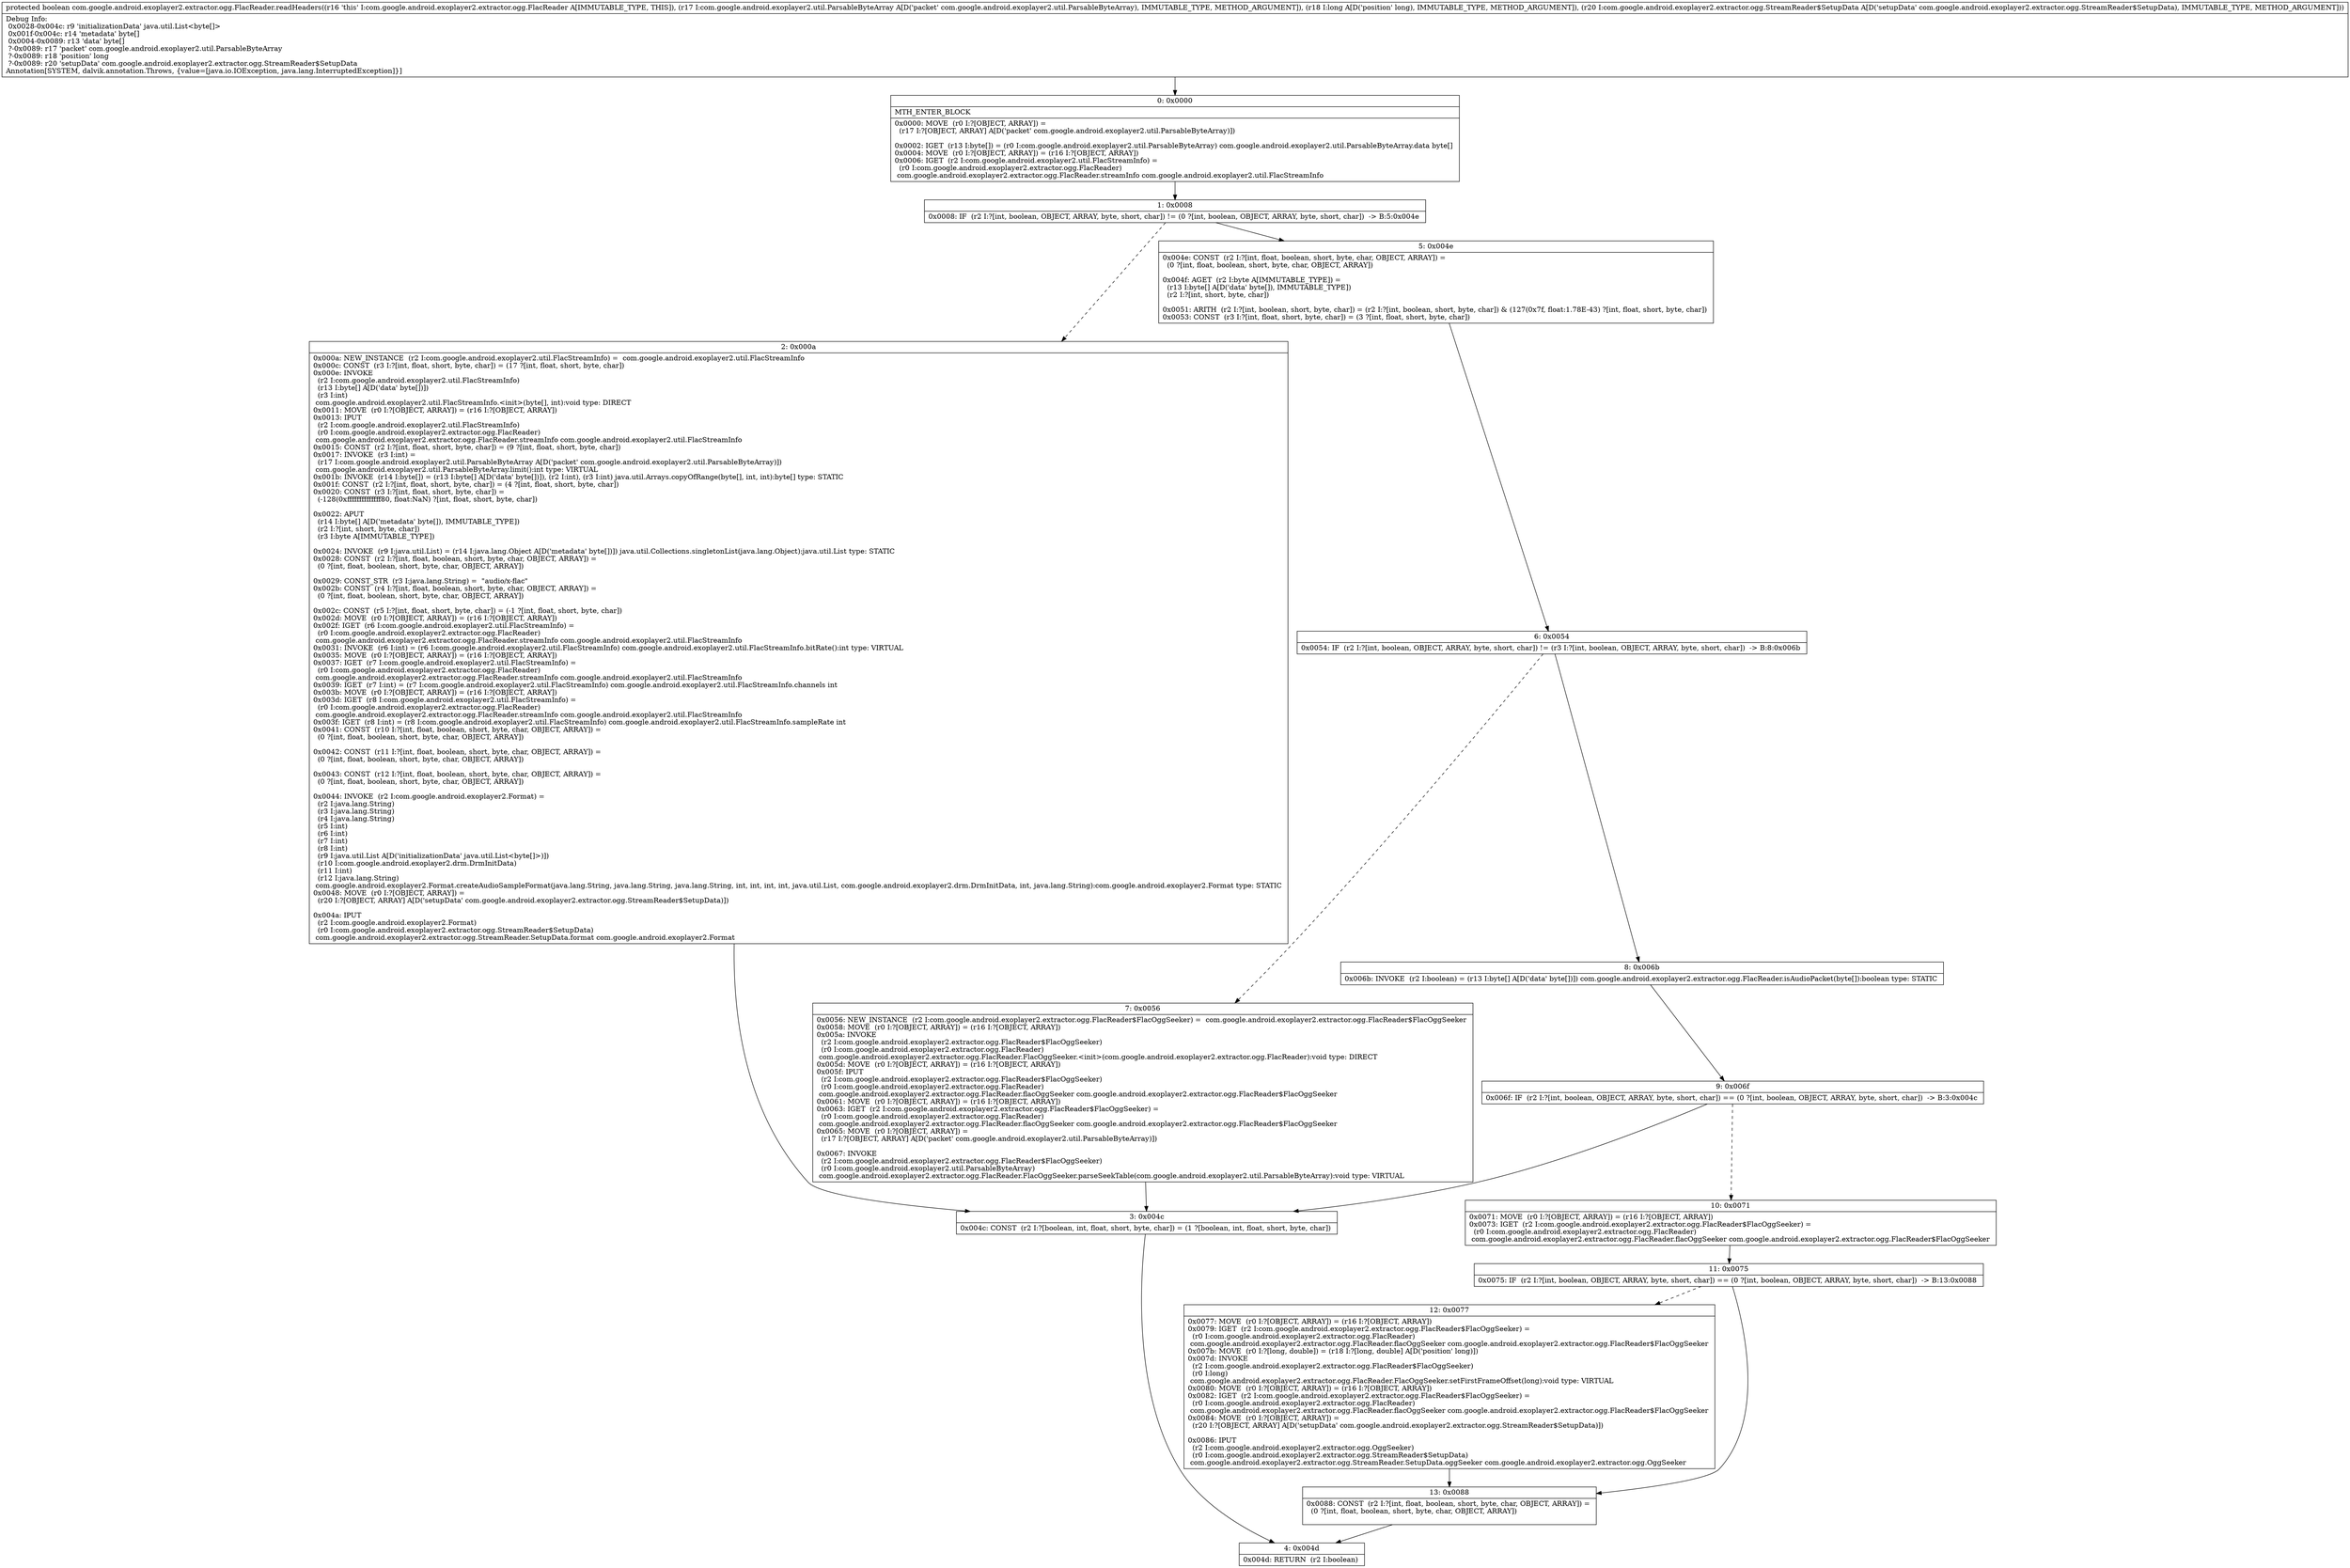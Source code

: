 digraph "CFG forcom.google.android.exoplayer2.extractor.ogg.FlacReader.readHeaders(Lcom\/google\/android\/exoplayer2\/util\/ParsableByteArray;JLcom\/google\/android\/exoplayer2\/extractor\/ogg\/StreamReader$SetupData;)Z" {
Node_0 [shape=record,label="{0\:\ 0x0000|MTH_ENTER_BLOCK\l|0x0000: MOVE  (r0 I:?[OBJECT, ARRAY]) = \l  (r17 I:?[OBJECT, ARRAY] A[D('packet' com.google.android.exoplayer2.util.ParsableByteArray)])\l \l0x0002: IGET  (r13 I:byte[]) = (r0 I:com.google.android.exoplayer2.util.ParsableByteArray) com.google.android.exoplayer2.util.ParsableByteArray.data byte[] \l0x0004: MOVE  (r0 I:?[OBJECT, ARRAY]) = (r16 I:?[OBJECT, ARRAY]) \l0x0006: IGET  (r2 I:com.google.android.exoplayer2.util.FlacStreamInfo) = \l  (r0 I:com.google.android.exoplayer2.extractor.ogg.FlacReader)\l com.google.android.exoplayer2.extractor.ogg.FlacReader.streamInfo com.google.android.exoplayer2.util.FlacStreamInfo \l}"];
Node_1 [shape=record,label="{1\:\ 0x0008|0x0008: IF  (r2 I:?[int, boolean, OBJECT, ARRAY, byte, short, char]) != (0 ?[int, boolean, OBJECT, ARRAY, byte, short, char])  \-\> B:5:0x004e \l}"];
Node_2 [shape=record,label="{2\:\ 0x000a|0x000a: NEW_INSTANCE  (r2 I:com.google.android.exoplayer2.util.FlacStreamInfo) =  com.google.android.exoplayer2.util.FlacStreamInfo \l0x000c: CONST  (r3 I:?[int, float, short, byte, char]) = (17 ?[int, float, short, byte, char]) \l0x000e: INVOKE  \l  (r2 I:com.google.android.exoplayer2.util.FlacStreamInfo)\l  (r13 I:byte[] A[D('data' byte[])])\l  (r3 I:int)\l com.google.android.exoplayer2.util.FlacStreamInfo.\<init\>(byte[], int):void type: DIRECT \l0x0011: MOVE  (r0 I:?[OBJECT, ARRAY]) = (r16 I:?[OBJECT, ARRAY]) \l0x0013: IPUT  \l  (r2 I:com.google.android.exoplayer2.util.FlacStreamInfo)\l  (r0 I:com.google.android.exoplayer2.extractor.ogg.FlacReader)\l com.google.android.exoplayer2.extractor.ogg.FlacReader.streamInfo com.google.android.exoplayer2.util.FlacStreamInfo \l0x0015: CONST  (r2 I:?[int, float, short, byte, char]) = (9 ?[int, float, short, byte, char]) \l0x0017: INVOKE  (r3 I:int) = \l  (r17 I:com.google.android.exoplayer2.util.ParsableByteArray A[D('packet' com.google.android.exoplayer2.util.ParsableByteArray)])\l com.google.android.exoplayer2.util.ParsableByteArray.limit():int type: VIRTUAL \l0x001b: INVOKE  (r14 I:byte[]) = (r13 I:byte[] A[D('data' byte[])]), (r2 I:int), (r3 I:int) java.util.Arrays.copyOfRange(byte[], int, int):byte[] type: STATIC \l0x001f: CONST  (r2 I:?[int, float, short, byte, char]) = (4 ?[int, float, short, byte, char]) \l0x0020: CONST  (r3 I:?[int, float, short, byte, char]) = \l  (\-128(0xffffffffffffff80, float:NaN) ?[int, float, short, byte, char])\l \l0x0022: APUT  \l  (r14 I:byte[] A[D('metadata' byte[]), IMMUTABLE_TYPE])\l  (r2 I:?[int, short, byte, char])\l  (r3 I:byte A[IMMUTABLE_TYPE])\l \l0x0024: INVOKE  (r9 I:java.util.List) = (r14 I:java.lang.Object A[D('metadata' byte[])]) java.util.Collections.singletonList(java.lang.Object):java.util.List type: STATIC \l0x0028: CONST  (r2 I:?[int, float, boolean, short, byte, char, OBJECT, ARRAY]) = \l  (0 ?[int, float, boolean, short, byte, char, OBJECT, ARRAY])\l \l0x0029: CONST_STR  (r3 I:java.lang.String) =  \"audio\/x\-flac\" \l0x002b: CONST  (r4 I:?[int, float, boolean, short, byte, char, OBJECT, ARRAY]) = \l  (0 ?[int, float, boolean, short, byte, char, OBJECT, ARRAY])\l \l0x002c: CONST  (r5 I:?[int, float, short, byte, char]) = (\-1 ?[int, float, short, byte, char]) \l0x002d: MOVE  (r0 I:?[OBJECT, ARRAY]) = (r16 I:?[OBJECT, ARRAY]) \l0x002f: IGET  (r6 I:com.google.android.exoplayer2.util.FlacStreamInfo) = \l  (r0 I:com.google.android.exoplayer2.extractor.ogg.FlacReader)\l com.google.android.exoplayer2.extractor.ogg.FlacReader.streamInfo com.google.android.exoplayer2.util.FlacStreamInfo \l0x0031: INVOKE  (r6 I:int) = (r6 I:com.google.android.exoplayer2.util.FlacStreamInfo) com.google.android.exoplayer2.util.FlacStreamInfo.bitRate():int type: VIRTUAL \l0x0035: MOVE  (r0 I:?[OBJECT, ARRAY]) = (r16 I:?[OBJECT, ARRAY]) \l0x0037: IGET  (r7 I:com.google.android.exoplayer2.util.FlacStreamInfo) = \l  (r0 I:com.google.android.exoplayer2.extractor.ogg.FlacReader)\l com.google.android.exoplayer2.extractor.ogg.FlacReader.streamInfo com.google.android.exoplayer2.util.FlacStreamInfo \l0x0039: IGET  (r7 I:int) = (r7 I:com.google.android.exoplayer2.util.FlacStreamInfo) com.google.android.exoplayer2.util.FlacStreamInfo.channels int \l0x003b: MOVE  (r0 I:?[OBJECT, ARRAY]) = (r16 I:?[OBJECT, ARRAY]) \l0x003d: IGET  (r8 I:com.google.android.exoplayer2.util.FlacStreamInfo) = \l  (r0 I:com.google.android.exoplayer2.extractor.ogg.FlacReader)\l com.google.android.exoplayer2.extractor.ogg.FlacReader.streamInfo com.google.android.exoplayer2.util.FlacStreamInfo \l0x003f: IGET  (r8 I:int) = (r8 I:com.google.android.exoplayer2.util.FlacStreamInfo) com.google.android.exoplayer2.util.FlacStreamInfo.sampleRate int \l0x0041: CONST  (r10 I:?[int, float, boolean, short, byte, char, OBJECT, ARRAY]) = \l  (0 ?[int, float, boolean, short, byte, char, OBJECT, ARRAY])\l \l0x0042: CONST  (r11 I:?[int, float, boolean, short, byte, char, OBJECT, ARRAY]) = \l  (0 ?[int, float, boolean, short, byte, char, OBJECT, ARRAY])\l \l0x0043: CONST  (r12 I:?[int, float, boolean, short, byte, char, OBJECT, ARRAY]) = \l  (0 ?[int, float, boolean, short, byte, char, OBJECT, ARRAY])\l \l0x0044: INVOKE  (r2 I:com.google.android.exoplayer2.Format) = \l  (r2 I:java.lang.String)\l  (r3 I:java.lang.String)\l  (r4 I:java.lang.String)\l  (r5 I:int)\l  (r6 I:int)\l  (r7 I:int)\l  (r8 I:int)\l  (r9 I:java.util.List A[D('initializationData' java.util.List\<byte[]\>)])\l  (r10 I:com.google.android.exoplayer2.drm.DrmInitData)\l  (r11 I:int)\l  (r12 I:java.lang.String)\l com.google.android.exoplayer2.Format.createAudioSampleFormat(java.lang.String, java.lang.String, java.lang.String, int, int, int, int, java.util.List, com.google.android.exoplayer2.drm.DrmInitData, int, java.lang.String):com.google.android.exoplayer2.Format type: STATIC \l0x0048: MOVE  (r0 I:?[OBJECT, ARRAY]) = \l  (r20 I:?[OBJECT, ARRAY] A[D('setupData' com.google.android.exoplayer2.extractor.ogg.StreamReader$SetupData)])\l \l0x004a: IPUT  \l  (r2 I:com.google.android.exoplayer2.Format)\l  (r0 I:com.google.android.exoplayer2.extractor.ogg.StreamReader$SetupData)\l com.google.android.exoplayer2.extractor.ogg.StreamReader.SetupData.format com.google.android.exoplayer2.Format \l}"];
Node_3 [shape=record,label="{3\:\ 0x004c|0x004c: CONST  (r2 I:?[boolean, int, float, short, byte, char]) = (1 ?[boolean, int, float, short, byte, char]) \l}"];
Node_4 [shape=record,label="{4\:\ 0x004d|0x004d: RETURN  (r2 I:boolean) \l}"];
Node_5 [shape=record,label="{5\:\ 0x004e|0x004e: CONST  (r2 I:?[int, float, boolean, short, byte, char, OBJECT, ARRAY]) = \l  (0 ?[int, float, boolean, short, byte, char, OBJECT, ARRAY])\l \l0x004f: AGET  (r2 I:byte A[IMMUTABLE_TYPE]) = \l  (r13 I:byte[] A[D('data' byte[]), IMMUTABLE_TYPE])\l  (r2 I:?[int, short, byte, char])\l \l0x0051: ARITH  (r2 I:?[int, boolean, short, byte, char]) = (r2 I:?[int, boolean, short, byte, char]) & (127(0x7f, float:1.78E\-43) ?[int, float, short, byte, char]) \l0x0053: CONST  (r3 I:?[int, float, short, byte, char]) = (3 ?[int, float, short, byte, char]) \l}"];
Node_6 [shape=record,label="{6\:\ 0x0054|0x0054: IF  (r2 I:?[int, boolean, OBJECT, ARRAY, byte, short, char]) != (r3 I:?[int, boolean, OBJECT, ARRAY, byte, short, char])  \-\> B:8:0x006b \l}"];
Node_7 [shape=record,label="{7\:\ 0x0056|0x0056: NEW_INSTANCE  (r2 I:com.google.android.exoplayer2.extractor.ogg.FlacReader$FlacOggSeeker) =  com.google.android.exoplayer2.extractor.ogg.FlacReader$FlacOggSeeker \l0x0058: MOVE  (r0 I:?[OBJECT, ARRAY]) = (r16 I:?[OBJECT, ARRAY]) \l0x005a: INVOKE  \l  (r2 I:com.google.android.exoplayer2.extractor.ogg.FlacReader$FlacOggSeeker)\l  (r0 I:com.google.android.exoplayer2.extractor.ogg.FlacReader)\l com.google.android.exoplayer2.extractor.ogg.FlacReader.FlacOggSeeker.\<init\>(com.google.android.exoplayer2.extractor.ogg.FlacReader):void type: DIRECT \l0x005d: MOVE  (r0 I:?[OBJECT, ARRAY]) = (r16 I:?[OBJECT, ARRAY]) \l0x005f: IPUT  \l  (r2 I:com.google.android.exoplayer2.extractor.ogg.FlacReader$FlacOggSeeker)\l  (r0 I:com.google.android.exoplayer2.extractor.ogg.FlacReader)\l com.google.android.exoplayer2.extractor.ogg.FlacReader.flacOggSeeker com.google.android.exoplayer2.extractor.ogg.FlacReader$FlacOggSeeker \l0x0061: MOVE  (r0 I:?[OBJECT, ARRAY]) = (r16 I:?[OBJECT, ARRAY]) \l0x0063: IGET  (r2 I:com.google.android.exoplayer2.extractor.ogg.FlacReader$FlacOggSeeker) = \l  (r0 I:com.google.android.exoplayer2.extractor.ogg.FlacReader)\l com.google.android.exoplayer2.extractor.ogg.FlacReader.flacOggSeeker com.google.android.exoplayer2.extractor.ogg.FlacReader$FlacOggSeeker \l0x0065: MOVE  (r0 I:?[OBJECT, ARRAY]) = \l  (r17 I:?[OBJECT, ARRAY] A[D('packet' com.google.android.exoplayer2.util.ParsableByteArray)])\l \l0x0067: INVOKE  \l  (r2 I:com.google.android.exoplayer2.extractor.ogg.FlacReader$FlacOggSeeker)\l  (r0 I:com.google.android.exoplayer2.util.ParsableByteArray)\l com.google.android.exoplayer2.extractor.ogg.FlacReader.FlacOggSeeker.parseSeekTable(com.google.android.exoplayer2.util.ParsableByteArray):void type: VIRTUAL \l}"];
Node_8 [shape=record,label="{8\:\ 0x006b|0x006b: INVOKE  (r2 I:boolean) = (r13 I:byte[] A[D('data' byte[])]) com.google.android.exoplayer2.extractor.ogg.FlacReader.isAudioPacket(byte[]):boolean type: STATIC \l}"];
Node_9 [shape=record,label="{9\:\ 0x006f|0x006f: IF  (r2 I:?[int, boolean, OBJECT, ARRAY, byte, short, char]) == (0 ?[int, boolean, OBJECT, ARRAY, byte, short, char])  \-\> B:3:0x004c \l}"];
Node_10 [shape=record,label="{10\:\ 0x0071|0x0071: MOVE  (r0 I:?[OBJECT, ARRAY]) = (r16 I:?[OBJECT, ARRAY]) \l0x0073: IGET  (r2 I:com.google.android.exoplayer2.extractor.ogg.FlacReader$FlacOggSeeker) = \l  (r0 I:com.google.android.exoplayer2.extractor.ogg.FlacReader)\l com.google.android.exoplayer2.extractor.ogg.FlacReader.flacOggSeeker com.google.android.exoplayer2.extractor.ogg.FlacReader$FlacOggSeeker \l}"];
Node_11 [shape=record,label="{11\:\ 0x0075|0x0075: IF  (r2 I:?[int, boolean, OBJECT, ARRAY, byte, short, char]) == (0 ?[int, boolean, OBJECT, ARRAY, byte, short, char])  \-\> B:13:0x0088 \l}"];
Node_12 [shape=record,label="{12\:\ 0x0077|0x0077: MOVE  (r0 I:?[OBJECT, ARRAY]) = (r16 I:?[OBJECT, ARRAY]) \l0x0079: IGET  (r2 I:com.google.android.exoplayer2.extractor.ogg.FlacReader$FlacOggSeeker) = \l  (r0 I:com.google.android.exoplayer2.extractor.ogg.FlacReader)\l com.google.android.exoplayer2.extractor.ogg.FlacReader.flacOggSeeker com.google.android.exoplayer2.extractor.ogg.FlacReader$FlacOggSeeker \l0x007b: MOVE  (r0 I:?[long, double]) = (r18 I:?[long, double] A[D('position' long)]) \l0x007d: INVOKE  \l  (r2 I:com.google.android.exoplayer2.extractor.ogg.FlacReader$FlacOggSeeker)\l  (r0 I:long)\l com.google.android.exoplayer2.extractor.ogg.FlacReader.FlacOggSeeker.setFirstFrameOffset(long):void type: VIRTUAL \l0x0080: MOVE  (r0 I:?[OBJECT, ARRAY]) = (r16 I:?[OBJECT, ARRAY]) \l0x0082: IGET  (r2 I:com.google.android.exoplayer2.extractor.ogg.FlacReader$FlacOggSeeker) = \l  (r0 I:com.google.android.exoplayer2.extractor.ogg.FlacReader)\l com.google.android.exoplayer2.extractor.ogg.FlacReader.flacOggSeeker com.google.android.exoplayer2.extractor.ogg.FlacReader$FlacOggSeeker \l0x0084: MOVE  (r0 I:?[OBJECT, ARRAY]) = \l  (r20 I:?[OBJECT, ARRAY] A[D('setupData' com.google.android.exoplayer2.extractor.ogg.StreamReader$SetupData)])\l \l0x0086: IPUT  \l  (r2 I:com.google.android.exoplayer2.extractor.ogg.OggSeeker)\l  (r0 I:com.google.android.exoplayer2.extractor.ogg.StreamReader$SetupData)\l com.google.android.exoplayer2.extractor.ogg.StreamReader.SetupData.oggSeeker com.google.android.exoplayer2.extractor.ogg.OggSeeker \l}"];
Node_13 [shape=record,label="{13\:\ 0x0088|0x0088: CONST  (r2 I:?[int, float, boolean, short, byte, char, OBJECT, ARRAY]) = \l  (0 ?[int, float, boolean, short, byte, char, OBJECT, ARRAY])\l \l}"];
MethodNode[shape=record,label="{protected boolean com.google.android.exoplayer2.extractor.ogg.FlacReader.readHeaders((r16 'this' I:com.google.android.exoplayer2.extractor.ogg.FlacReader A[IMMUTABLE_TYPE, THIS]), (r17 I:com.google.android.exoplayer2.util.ParsableByteArray A[D('packet' com.google.android.exoplayer2.util.ParsableByteArray), IMMUTABLE_TYPE, METHOD_ARGUMENT]), (r18 I:long A[D('position' long), IMMUTABLE_TYPE, METHOD_ARGUMENT]), (r20 I:com.google.android.exoplayer2.extractor.ogg.StreamReader$SetupData A[D('setupData' com.google.android.exoplayer2.extractor.ogg.StreamReader$SetupData), IMMUTABLE_TYPE, METHOD_ARGUMENT]))  | Debug Info:\l  0x0028\-0x004c: r9 'initializationData' java.util.List\<byte[]\>\l  0x001f\-0x004c: r14 'metadata' byte[]\l  0x0004\-0x0089: r13 'data' byte[]\l  ?\-0x0089: r17 'packet' com.google.android.exoplayer2.util.ParsableByteArray\l  ?\-0x0089: r18 'position' long\l  ?\-0x0089: r20 'setupData' com.google.android.exoplayer2.extractor.ogg.StreamReader$SetupData\lAnnotation[SYSTEM, dalvik.annotation.Throws, \{value=[java.io.IOException, java.lang.InterruptedException]\}]\l}"];
MethodNode -> Node_0;
Node_0 -> Node_1;
Node_1 -> Node_2[style=dashed];
Node_1 -> Node_5;
Node_2 -> Node_3;
Node_3 -> Node_4;
Node_5 -> Node_6;
Node_6 -> Node_7[style=dashed];
Node_6 -> Node_8;
Node_7 -> Node_3;
Node_8 -> Node_9;
Node_9 -> Node_3;
Node_9 -> Node_10[style=dashed];
Node_10 -> Node_11;
Node_11 -> Node_12[style=dashed];
Node_11 -> Node_13;
Node_12 -> Node_13;
Node_13 -> Node_4;
}

